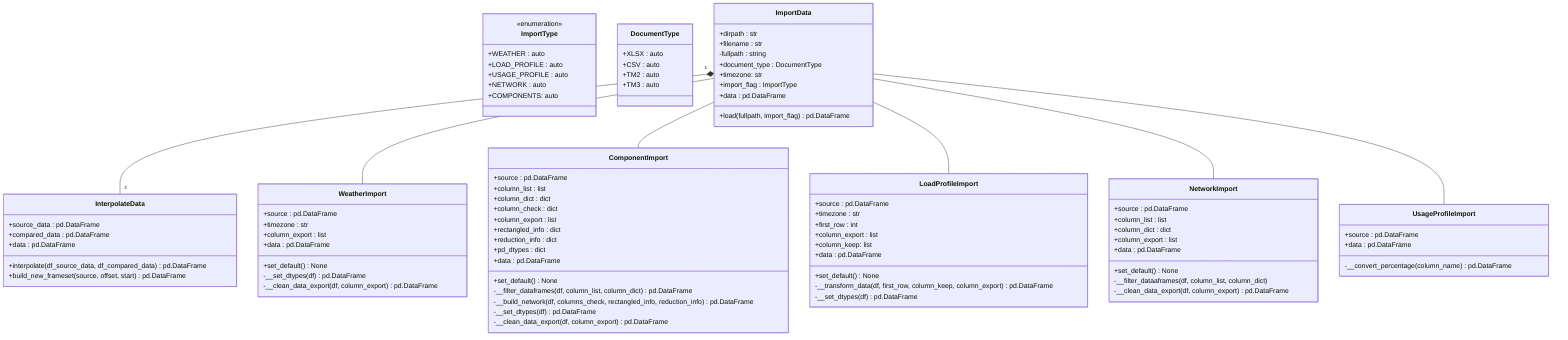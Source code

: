 ﻿classDiagram
    class ImportType{
        <<enumeration>>
        +WEATHER : auto
        +LOAD_PROFILE : auto
        +USAGE_PROFILE : auto
        +NETWORK : auto
        +COMPONENTS: auto
    }

    class DocumentType{
        +XLSX : auto
        +CSV : auto
        +TM2 : auto
        +TM3 : auto
    }

    class ImportData{
        +dirpath : str
        +filename : str
        -fullpath : string
        +document_type : DocumentType
        +timezone: str
        +import_flag : ImportType
        +data : pd.DataFrame
        +load(fullpath, import_flag) pd.DataFrame
    }

    class InterpolateData{
        +source_data : pd.DataFrame
        +compared_data : pd.DataFrame
        +data : pd.DataFrame
        +interpolate(df_source_data, df_compared_data) pd.DataFrame
        +build_new_frameset(source, offset, start) pd.DataFrame
    }

    class WeatherImport{
        +source : pd.DataFrame
        +timezone : str
        +column_export : list
        +data : pd.DataFrame
        +set_default() None
        -__set_dtypes(df) pd.DataFrame
        -__clean_data_export(df, column_export) pd.DataFrame
    }

    class LoadProfileImport{
        +source : pd.DataFrame
        +timezone : str
        +first_row : int
        +column_export : list
        +column_keep: list
        +data : pd.DataFrame
        +set_default() None
        -__transform_data(df, first_row, column_keep, column_export) pd.DataFrame
        -__set_dtypes(df) pd.DataFrame
    }

    class UsageProfileImport{
        +source : pd.DataFrame
        +data : pd.DataFrame
        -__convert_percentage(column_name) pd.DataFrame
    }

    class NetworkImport{
        +source : pd.DataFrame
        +column_list : list
        +column_dict : dict
        +column_export : list
        +data : pd.DataFrame
        +set_default() None
        -__filter_dataaframes(df, column_list, column_dict)
        -__clean_data_export(df, column_export) pd.DataFrame
    }

    class ComponentImport{
        +source : pd.DataFrame
        +column_list : list
        +column_dict : dict
        +column_check : dict
        +column_export : list
        +rectangled_info : dict
        +reduction_info : dict
        +pd_dtypes : dict
        +data : pd.DataFrame
        +set_default() None
        -__filter_dataframes(df, column_list, column_dict) pd.DataFrame
        -__build_network(df, columns_check, rectangled_info, reduction_info) pd.DataFrame
        -__set_dtypes(df) pd.DataFrame
        -__clean_data_export(df, column_export) pd.DataFrame
    }
    
    
    
    
    ImportData "1" *-- "2" InterpolateData
    ImportData -- WeatherImport
    ImportData -- ComponentImport
    ImportData -- LoadProfileImport
    ImportData -- NetworkImport
    ImportData -- UsageProfileImport
